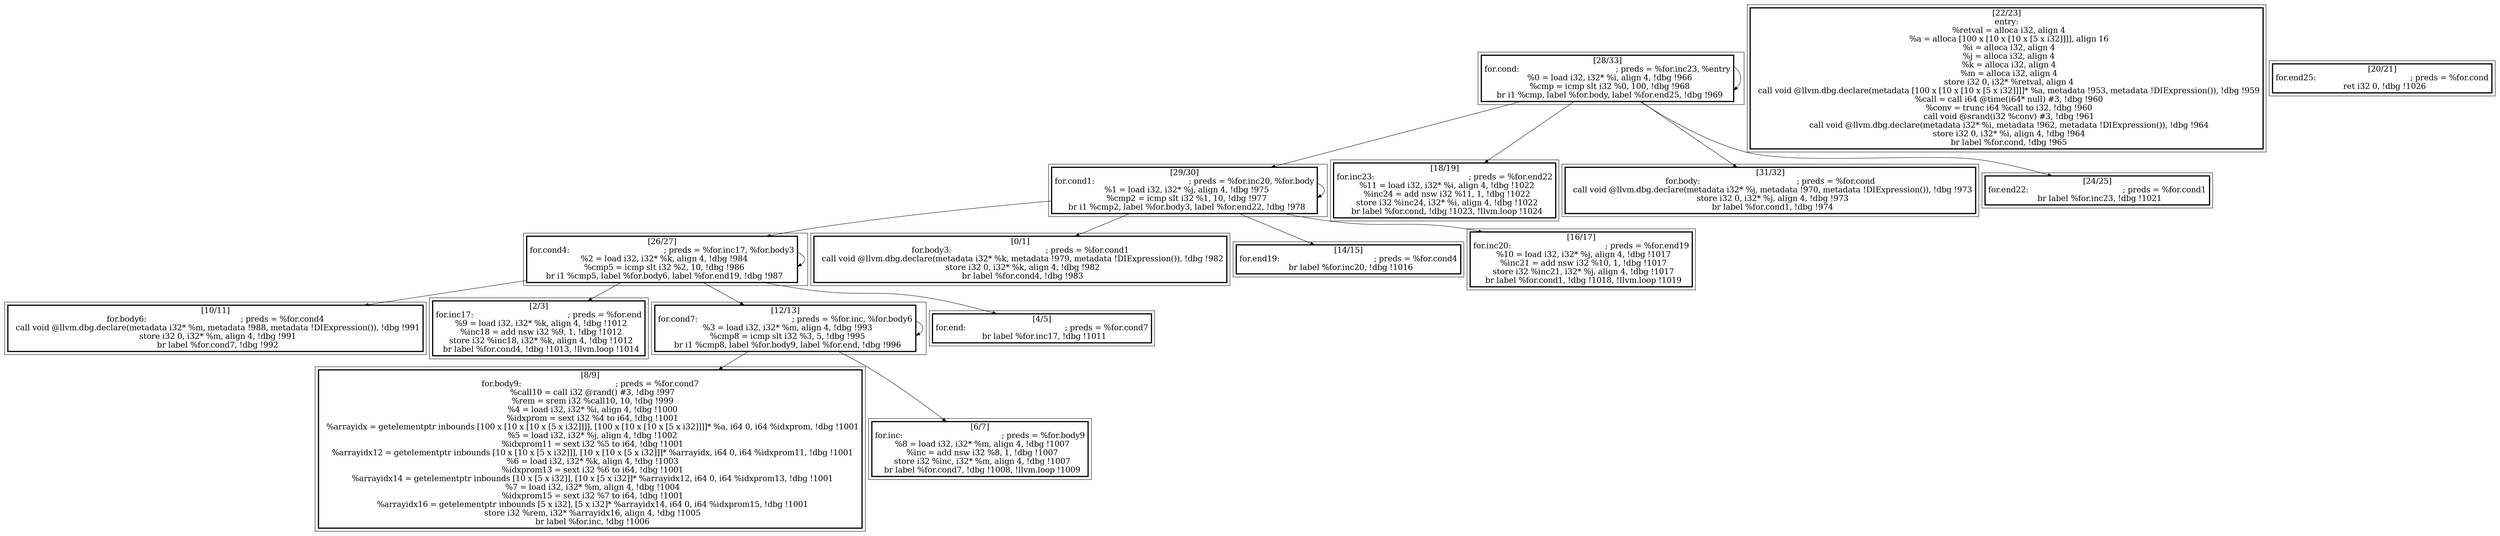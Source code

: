 
digraph G {



node76->node75 [ ]
node76->node81 [ ]
node77->node85 [ ]
node77->node77 [ ]
node77->node89 [ ]
node75->node73 [ ]
node76->node76 [ ]
node84->node86 [ ]
node77->node84 [ ]
node75->node83 [ ]
node76->node79 [ ]
node75->node82 [ ]
node75->node75 [ ]
node84->node84 [ ]
node77->node88 [ ]
node76->node78 [ ]
node75->node77 [ ]
node84->node87 [ ]


subgraph cluster16 {


node89 [penwidth=3.0,fontsize=20,shape=rectangle,label="[2/3]
for.inc17:                                        ; preds = %for.end
  %9 = load i32, i32* %k, align 4, !dbg !1012
  %inc18 = add nsw i32 %9, 1, !dbg !1012
  store i32 %inc18, i32* %k, align 4, !dbg !1012
  br label %for.cond4, !dbg !1013, !llvm.loop !1014
" ]



}

subgraph cluster4 {


node77 [penwidth=3.0,fontsize=20,shape=rectangle,label="[26/27]
for.cond4:                                        ; preds = %for.inc17, %for.body3
  %2 = load i32, i32* %k, align 4, !dbg !984
  %cmp5 = icmp slt i32 %2, 10, !dbg !986
  br i1 %cmp5, label %for.body6, label %for.end19, !dbg !987
" ]



}

subgraph cluster3 {


node76 [penwidth=3.0,fontsize=20,shape=rectangle,label="[28/33]
for.cond:                                         ; preds = %for.inc23, %entry
  %0 = load i32, i32* %i, align 4, !dbg !966
  %cmp = icmp slt i32 %0, 100, !dbg !968
  br i1 %cmp, label %for.body, label %for.end25, !dbg !969
" ]



}

subgraph cluster2 {


node75 [penwidth=3.0,fontsize=20,shape=rectangle,label="[29/30]
for.cond1:                                        ; preds = %for.inc20, %for.body
  %1 = load i32, i32* %j, align 4, !dbg !975
  %cmp2 = icmp slt i32 %1, 10, !dbg !977
  br i1 %cmp2, label %for.body3, label %for.end22, !dbg !978
" ]



}

subgraph cluster1 {


node74 [penwidth=3.0,fontsize=20,shape=rectangle,label="[22/23]
entry:
  %retval = alloca i32, align 4
  %a = alloca [100 x [10 x [10 x [5 x i32]]]], align 16
  %i = alloca i32, align 4
  %j = alloca i32, align 4
  %k = alloca i32, align 4
  %m = alloca i32, align 4
  store i32 0, i32* %retval, align 4
  call void @llvm.dbg.declare(metadata [100 x [10 x [10 x [5 x i32]]]]* %a, metadata !953, metadata !DIExpression()), !dbg !959
  %call = call i64 @time(i64* null) #3, !dbg !960
  %conv = trunc i64 %call to i32, !dbg !960
  call void @srand(i32 %conv) #3, !dbg !961
  call void @llvm.dbg.declare(metadata i32* %i, metadata !962, metadata !DIExpression()), !dbg !964
  store i32 0, i32* %i, align 4, !dbg !964
  br label %for.cond, !dbg !965
" ]



}

subgraph cluster12 {


node85 [penwidth=3.0,fontsize=20,shape=rectangle,label="[10/11]
for.body6:                                        ; preds = %for.cond4
  call void @llvm.dbg.declare(metadata i32* %m, metadata !988, metadata !DIExpression()), !dbg !991
  store i32 0, i32* %m, align 4, !dbg !991
  br label %for.cond7, !dbg !992
" ]



}

subgraph cluster5 {


node78 [penwidth=3.0,fontsize=20,shape=rectangle,label="[24/25]
for.end22:                                        ; preds = %for.cond1
  br label %for.inc23, !dbg !1021
" ]



}

subgraph cluster0 {


node73 [penwidth=3.0,fontsize=20,shape=rectangle,label="[0/1]
for.body3:                                        ; preds = %for.cond1
  call void @llvm.dbg.declare(metadata i32* %k, metadata !979, metadata !DIExpression()), !dbg !982
  store i32 0, i32* %k, align 4, !dbg !982
  br label %for.cond4, !dbg !983
" ]



}

subgraph cluster6 {


node79 [penwidth=3.0,fontsize=20,shape=rectangle,label="[31/32]
for.body:                                         ; preds = %for.cond
  call void @llvm.dbg.declare(metadata i32* %j, metadata !970, metadata !DIExpression()), !dbg !973
  store i32 0, i32* %j, align 4, !dbg !973
  br label %for.cond1, !dbg !974
" ]



}

subgraph cluster14 {


node87 [penwidth=3.0,fontsize=20,shape=rectangle,label="[6/7]
for.inc:                                          ; preds = %for.body9
  %8 = load i32, i32* %m, align 4, !dbg !1007
  %inc = add nsw i32 %8, 1, !dbg !1007
  store i32 %inc, i32* %m, align 4, !dbg !1007
  br label %for.cond7, !dbg !1008, !llvm.loop !1009
" ]



}

subgraph cluster7 {


node80 [penwidth=3.0,fontsize=20,shape=rectangle,label="[20/21]
for.end25:                                        ; preds = %for.cond
  ret i32 0, !dbg !1026
" ]



}

subgraph cluster8 {


node81 [penwidth=3.0,fontsize=20,shape=rectangle,label="[18/19]
for.inc23:                                        ; preds = %for.end22
  %11 = load i32, i32* %i, align 4, !dbg !1022
  %inc24 = add nsw i32 %11, 1, !dbg !1022
  store i32 %inc24, i32* %i, align 4, !dbg !1022
  br label %for.cond, !dbg !1023, !llvm.loop !1024
" ]



}

subgraph cluster9 {


node82 [penwidth=3.0,fontsize=20,shape=rectangle,label="[16/17]
for.inc20:                                        ; preds = %for.end19
  %10 = load i32, i32* %j, align 4, !dbg !1017
  %inc21 = add nsw i32 %10, 1, !dbg !1017
  store i32 %inc21, i32* %j, align 4, !dbg !1017
  br label %for.cond1, !dbg !1018, !llvm.loop !1019
" ]



}

subgraph cluster10 {


node83 [penwidth=3.0,fontsize=20,shape=rectangle,label="[14/15]
for.end19:                                        ; preds = %for.cond4
  br label %for.inc20, !dbg !1016
" ]



}

subgraph cluster11 {


node84 [penwidth=3.0,fontsize=20,shape=rectangle,label="[12/13]
for.cond7:                                        ; preds = %for.inc, %for.body6
  %3 = load i32, i32* %m, align 4, !dbg !993
  %cmp8 = icmp slt i32 %3, 5, !dbg !995
  br i1 %cmp8, label %for.body9, label %for.end, !dbg !996
" ]



}

subgraph cluster13 {


node86 [penwidth=3.0,fontsize=20,shape=rectangle,label="[8/9]
for.body9:                                        ; preds = %for.cond7
  %call10 = call i32 @rand() #3, !dbg !997
  %rem = srem i32 %call10, 10, !dbg !999
  %4 = load i32, i32* %i, align 4, !dbg !1000
  %idxprom = sext i32 %4 to i64, !dbg !1001
  %arrayidx = getelementptr inbounds [100 x [10 x [10 x [5 x i32]]]], [100 x [10 x [10 x [5 x i32]]]]* %a, i64 0, i64 %idxprom, !dbg !1001
  %5 = load i32, i32* %j, align 4, !dbg !1002
  %idxprom11 = sext i32 %5 to i64, !dbg !1001
  %arrayidx12 = getelementptr inbounds [10 x [10 x [5 x i32]]], [10 x [10 x [5 x i32]]]* %arrayidx, i64 0, i64 %idxprom11, !dbg !1001
  %6 = load i32, i32* %k, align 4, !dbg !1003
  %idxprom13 = sext i32 %6 to i64, !dbg !1001
  %arrayidx14 = getelementptr inbounds [10 x [5 x i32]], [10 x [5 x i32]]* %arrayidx12, i64 0, i64 %idxprom13, !dbg !1001
  %7 = load i32, i32* %m, align 4, !dbg !1004
  %idxprom15 = sext i32 %7 to i64, !dbg !1001
  %arrayidx16 = getelementptr inbounds [5 x i32], [5 x i32]* %arrayidx14, i64 0, i64 %idxprom15, !dbg !1001
  store i32 %rem, i32* %arrayidx16, align 4, !dbg !1005
  br label %for.inc, !dbg !1006
" ]



}

subgraph cluster15 {


node88 [penwidth=3.0,fontsize=20,shape=rectangle,label="[4/5]
for.end:                                          ; preds = %for.cond7
  br label %for.inc17, !dbg !1011
" ]



}

}

